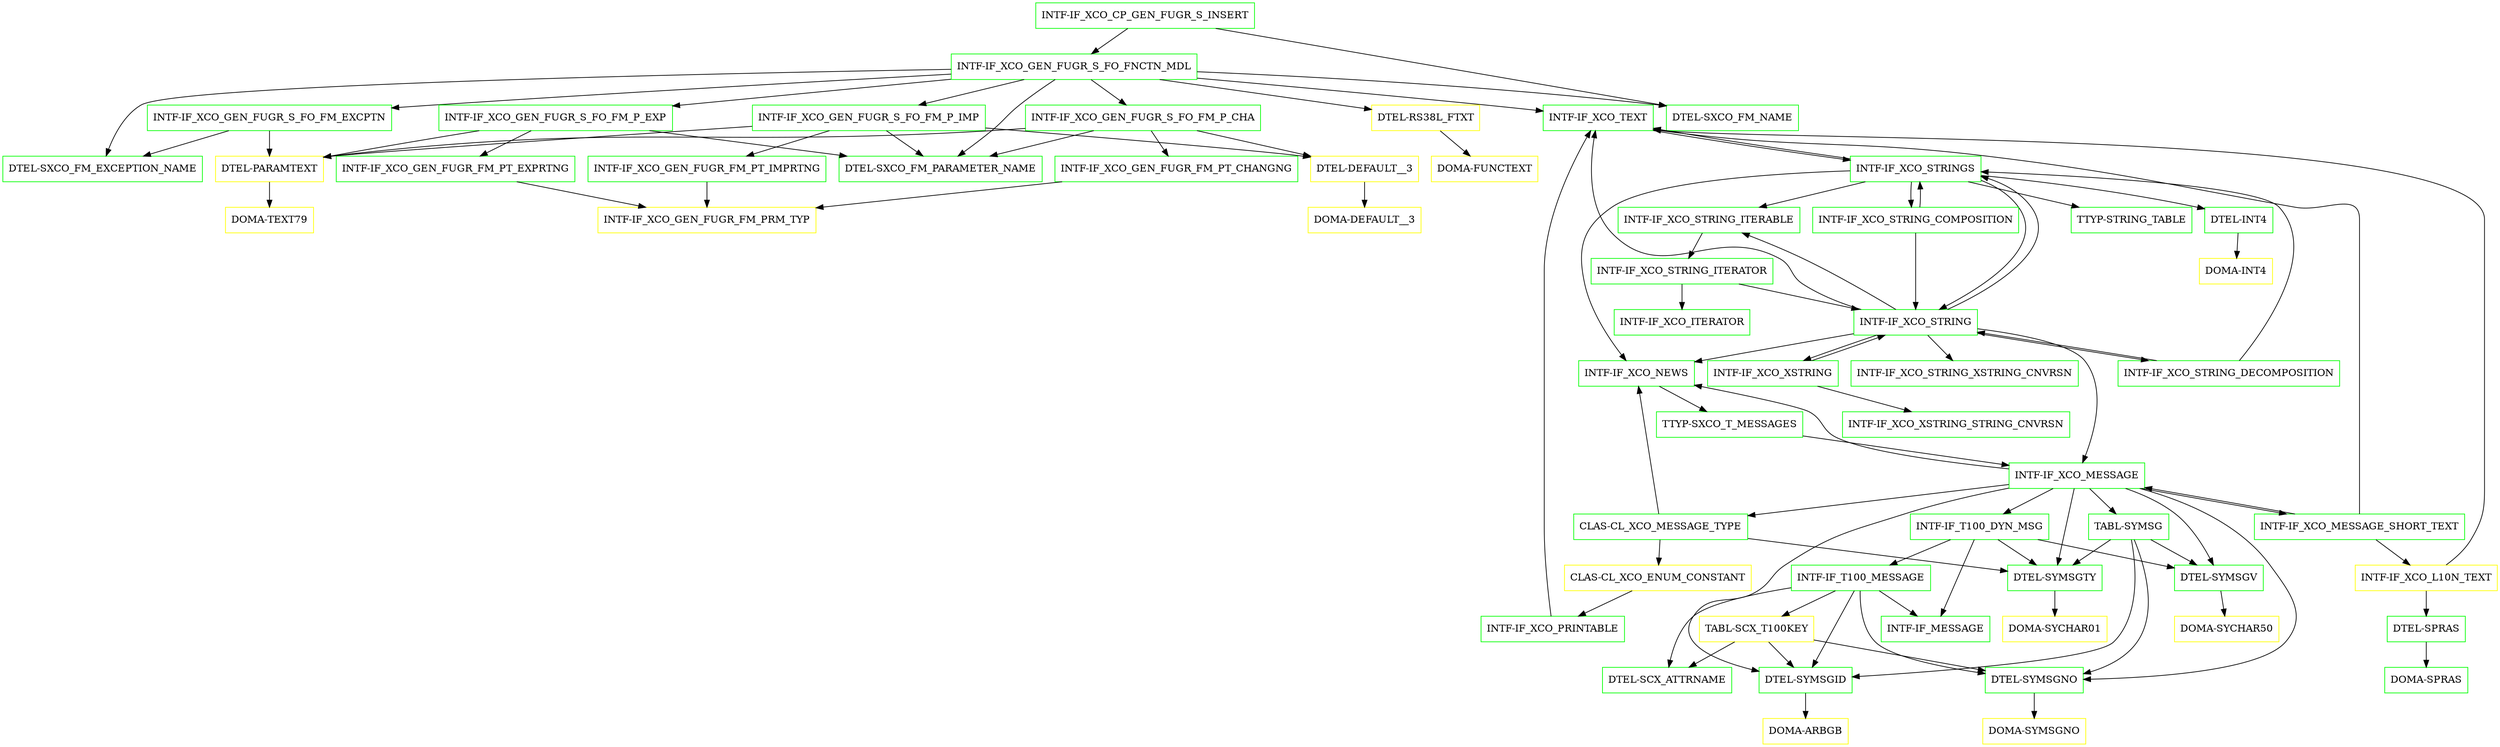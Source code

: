 digraph G {
  "INTF-IF_XCO_CP_GEN_FUGR_S_INSERT" [shape=box,color=green];
  "INTF-IF_XCO_GEN_FUGR_S_FO_FNCTN_MDL" [shape=box,color=green,URL="./INTF_IF_XCO_GEN_FUGR_S_FO_FNCTN_MDL.html"];
  "INTF-IF_XCO_TEXT" [shape=box,color=green,URL="./INTF_IF_XCO_TEXT.html"];
  "INTF-IF_XCO_STRINGS" [shape=box,color=green,URL="./INTF_IF_XCO_STRINGS.html"];
  "INTF-IF_XCO_STRING_ITERABLE" [shape=box,color=green,URL="./INTF_IF_XCO_STRING_ITERABLE.html"];
  "INTF-IF_XCO_STRING_ITERATOR" [shape=box,color=green,URL="./INTF_IF_XCO_STRING_ITERATOR.html"];
  "INTF-IF_XCO_ITERATOR" [shape=box,color=green,URL="./INTF_IF_XCO_ITERATOR.html"];
  "INTF-IF_XCO_STRING" [shape=box,color=green,URL="./INTF_IF_XCO_STRING.html"];
  "INTF-IF_XCO_NEWS" [shape=box,color=green,URL="./INTF_IF_XCO_NEWS.html"];
  "TTYP-SXCO_T_MESSAGES" [shape=box,color=green,URL="./TTYP_SXCO_T_MESSAGES.html"];
  "INTF-IF_XCO_MESSAGE" [shape=box,color=green,URL="./INTF_IF_XCO_MESSAGE.html"];
  "INTF-IF_T100_DYN_MSG" [shape=box,color=green,URL="./INTF_IF_T100_DYN_MSG.html"];
  "INTF-IF_T100_MESSAGE" [shape=box,color=green,URL="./INTF_IF_T100_MESSAGE.html"];
  "INTF-IF_MESSAGE" [shape=box,color=green,URL="./INTF_IF_MESSAGE.html"];
  "TABL-SCX_T100KEY" [shape=box,color=yellow,URL="./TABL_SCX_T100KEY.html"];
  "DTEL-SCX_ATTRNAME" [shape=box,color=green,URL="./DTEL_SCX_ATTRNAME.html"];
  "DTEL-SYMSGNO" [shape=box,color=green,URL="./DTEL_SYMSGNO.html"];
  "DOMA-SYMSGNO" [shape=box,color=yellow,URL="./DOMA_SYMSGNO.html"];
  "DTEL-SYMSGID" [shape=box,color=green,URL="./DTEL_SYMSGID.html"];
  "DOMA-ARBGB" [shape=box,color=yellow,URL="./DOMA_ARBGB.html"];
  "DTEL-SYMSGTY" [shape=box,color=green,URL="./DTEL_SYMSGTY.html"];
  "DOMA-SYCHAR01" [shape=box,color=yellow,URL="./DOMA_SYCHAR01.html"];
  "DTEL-SYMSGV" [shape=box,color=green,URL="./DTEL_SYMSGV.html"];
  "DOMA-SYCHAR50" [shape=box,color=yellow,URL="./DOMA_SYCHAR50.html"];
  "INTF-IF_XCO_MESSAGE_SHORT_TEXT" [shape=box,color=green,URL="./INTF_IF_XCO_MESSAGE_SHORT_TEXT.html"];
  "INTF-IF_XCO_L10N_TEXT" [shape=box,color=yellow,URL="./INTF_IF_XCO_L10N_TEXT.html"];
  "DTEL-SPRAS" [shape=box,color=green,URL="./DTEL_SPRAS.html"];
  "DOMA-SPRAS" [shape=box,color=green,URL="./DOMA_SPRAS.html"];
  "CLAS-CL_XCO_MESSAGE_TYPE" [shape=box,color=green,URL="./CLAS_CL_XCO_MESSAGE_TYPE.html"];
  "CLAS-CL_XCO_ENUM_CONSTANT" [shape=box,color=yellow,URL="./CLAS_CL_XCO_ENUM_CONSTANT.html"];
  "INTF-IF_XCO_PRINTABLE" [shape=box,color=green,URL="./INTF_IF_XCO_PRINTABLE.html"];
  "TABL-SYMSG" [shape=box,color=green,URL="./TABL_SYMSG.html"];
  "INTF-IF_XCO_XSTRING" [shape=box,color=green,URL="./INTF_IF_XCO_XSTRING.html"];
  "INTF-IF_XCO_XSTRING_STRING_CNVRSN" [shape=box,color=green,URL="./INTF_IF_XCO_XSTRING_STRING_CNVRSN.html"];
  "INTF-IF_XCO_STRING_XSTRING_CNVRSN" [shape=box,color=green,URL="./INTF_IF_XCO_STRING_XSTRING_CNVRSN.html"];
  "INTF-IF_XCO_STRING_DECOMPOSITION" [shape=box,color=green,URL="./INTF_IF_XCO_STRING_DECOMPOSITION.html"];
  "INTF-IF_XCO_STRING_COMPOSITION" [shape=box,color=green,URL="./INTF_IF_XCO_STRING_COMPOSITION.html"];
  "TTYP-STRING_TABLE" [shape=box,color=green,URL="./TTYP_STRING_TABLE.html"];
  "DTEL-INT4" [shape=box,color=green,URL="./DTEL_INT4.html"];
  "DOMA-INT4" [shape=box,color=yellow,URL="./DOMA_INT4.html"];
  "INTF-IF_XCO_GEN_FUGR_S_FO_FM_EXCPTN" [shape=box,color=green,URL="./INTF_IF_XCO_GEN_FUGR_S_FO_FM_EXCPTN.html"];
  "DTEL-SXCO_FM_EXCEPTION_NAME" [shape=box,color=green,URL="./DTEL_SXCO_FM_EXCEPTION_NAME.html"];
  "DTEL-PARAMTEXT" [shape=box,color=yellow,URL="./DTEL_PARAMTEXT.html"];
  "DOMA-TEXT79" [shape=box,color=yellow,URL="./DOMA_TEXT79.html"];
  "INTF-IF_XCO_GEN_FUGR_S_FO_FM_P_CHA" [shape=box,color=green,URL="./INTF_IF_XCO_GEN_FUGR_S_FO_FM_P_CHA.html"];
  "INTF-IF_XCO_GEN_FUGR_FM_PT_CHANGNG" [shape=box,color=green,URL="./INTF_IF_XCO_GEN_FUGR_FM_PT_CHANGNG.html"];
  "INTF-IF_XCO_GEN_FUGR_FM_PRM_TYP" [shape=box,color=yellow,URL="./INTF_IF_XCO_GEN_FUGR_FM_PRM_TYP.html"];
  "DTEL-SXCO_FM_PARAMETER_NAME" [shape=box,color=green,URL="./DTEL_SXCO_FM_PARAMETER_NAME.html"];
  "DTEL-DEFAULT__3" [shape=box,color=yellow,URL="./DTEL_DEFAULT__3.html"];
  "DOMA-DEFAULT__3" [shape=box,color=yellow,URL="./DOMA_DEFAULT__3.html"];
  "INTF-IF_XCO_GEN_FUGR_S_FO_FM_P_EXP" [shape=box,color=green,URL="./INTF_IF_XCO_GEN_FUGR_S_FO_FM_P_EXP.html"];
  "INTF-IF_XCO_GEN_FUGR_FM_PT_EXPRTNG" [shape=box,color=green,URL="./INTF_IF_XCO_GEN_FUGR_FM_PT_EXPRTNG.html"];
  "INTF-IF_XCO_GEN_FUGR_S_FO_FM_P_IMP" [shape=box,color=green,URL="./INTF_IF_XCO_GEN_FUGR_S_FO_FM_P_IMP.html"];
  "INTF-IF_XCO_GEN_FUGR_FM_PT_IMPRTNG" [shape=box,color=green,URL="./INTF_IF_XCO_GEN_FUGR_FM_PT_IMPRTNG.html"];
  "DTEL-SXCO_FM_NAME" [shape=box,color=green,URL="./DTEL_SXCO_FM_NAME.html"];
  "DTEL-RS38L_FTXT" [shape=box,color=yellow,URL="./DTEL_RS38L_FTXT.html"];
  "DOMA-FUNCTEXT" [shape=box,color=yellow,URL="./DOMA_FUNCTEXT.html"];
  "INTF-IF_XCO_CP_GEN_FUGR_S_INSERT" -> "DTEL-SXCO_FM_NAME";
  "INTF-IF_XCO_CP_GEN_FUGR_S_INSERT" -> "INTF-IF_XCO_GEN_FUGR_S_FO_FNCTN_MDL";
  "INTF-IF_XCO_GEN_FUGR_S_FO_FNCTN_MDL" -> "DTEL-RS38L_FTXT";
  "INTF-IF_XCO_GEN_FUGR_S_FO_FNCTN_MDL" -> "DTEL-SXCO_FM_NAME";
  "INTF-IF_XCO_GEN_FUGR_S_FO_FNCTN_MDL" -> "DTEL-SXCO_FM_PARAMETER_NAME";
  "INTF-IF_XCO_GEN_FUGR_S_FO_FNCTN_MDL" -> "DTEL-SXCO_FM_EXCEPTION_NAME";
  "INTF-IF_XCO_GEN_FUGR_S_FO_FNCTN_MDL" -> "INTF-IF_XCO_GEN_FUGR_S_FO_FM_P_IMP";
  "INTF-IF_XCO_GEN_FUGR_S_FO_FNCTN_MDL" -> "INTF-IF_XCO_GEN_FUGR_S_FO_FM_P_EXP";
  "INTF-IF_XCO_GEN_FUGR_S_FO_FNCTN_MDL" -> "INTF-IF_XCO_GEN_FUGR_S_FO_FM_P_CHA";
  "INTF-IF_XCO_GEN_FUGR_S_FO_FNCTN_MDL" -> "INTF-IF_XCO_GEN_FUGR_S_FO_FM_EXCPTN";
  "INTF-IF_XCO_GEN_FUGR_S_FO_FNCTN_MDL" -> "INTF-IF_XCO_TEXT";
  "INTF-IF_XCO_TEXT" -> "INTF-IF_XCO_STRINGS";
  "INTF-IF_XCO_STRINGS" -> "DTEL-INT4";
  "INTF-IF_XCO_STRINGS" -> "TTYP-STRING_TABLE";
  "INTF-IF_XCO_STRINGS" -> "INTF-IF_XCO_STRING";
  "INTF-IF_XCO_STRINGS" -> "INTF-IF_XCO_STRING_COMPOSITION";
  "INTF-IF_XCO_STRINGS" -> "INTF-IF_XCO_NEWS";
  "INTF-IF_XCO_STRINGS" -> "INTF-IF_XCO_TEXT";
  "INTF-IF_XCO_STRINGS" -> "INTF-IF_XCO_STRING_ITERABLE";
  "INTF-IF_XCO_STRING_ITERABLE" -> "INTF-IF_XCO_STRING_ITERATOR";
  "INTF-IF_XCO_STRING_ITERATOR" -> "INTF-IF_XCO_STRING";
  "INTF-IF_XCO_STRING_ITERATOR" -> "INTF-IF_XCO_ITERATOR";
  "INTF-IF_XCO_STRING" -> "INTF-IF_XCO_STRINGS";
  "INTF-IF_XCO_STRING" -> "INTF-IF_XCO_STRING_DECOMPOSITION";
  "INTF-IF_XCO_STRING" -> "INTF-IF_XCO_MESSAGE";
  "INTF-IF_XCO_STRING" -> "INTF-IF_XCO_STRING_XSTRING_CNVRSN";
  "INTF-IF_XCO_STRING" -> "INTF-IF_XCO_XSTRING";
  "INTF-IF_XCO_STRING" -> "INTF-IF_XCO_NEWS";
  "INTF-IF_XCO_STRING" -> "INTF-IF_XCO_TEXT";
  "INTF-IF_XCO_STRING" -> "INTF-IF_XCO_STRING_ITERABLE";
  "INTF-IF_XCO_NEWS" -> "TTYP-SXCO_T_MESSAGES";
  "TTYP-SXCO_T_MESSAGES" -> "INTF-IF_XCO_MESSAGE";
  "INTF-IF_XCO_MESSAGE" -> "TABL-SYMSG";
  "INTF-IF_XCO_MESSAGE" -> "DTEL-SYMSGTY";
  "INTF-IF_XCO_MESSAGE" -> "DTEL-SYMSGID";
  "INTF-IF_XCO_MESSAGE" -> "DTEL-SYMSGNO";
  "INTF-IF_XCO_MESSAGE" -> "DTEL-SYMSGV";
  "INTF-IF_XCO_MESSAGE" -> "CLAS-CL_XCO_MESSAGE_TYPE";
  "INTF-IF_XCO_MESSAGE" -> "INTF-IF_XCO_MESSAGE_SHORT_TEXT";
  "INTF-IF_XCO_MESSAGE" -> "INTF-IF_T100_DYN_MSG";
  "INTF-IF_XCO_MESSAGE" -> "INTF-IF_XCO_NEWS";
  "INTF-IF_T100_DYN_MSG" -> "DTEL-SYMSGV";
  "INTF-IF_T100_DYN_MSG" -> "DTEL-SYMSGTY";
  "INTF-IF_T100_DYN_MSG" -> "INTF-IF_MESSAGE";
  "INTF-IF_T100_DYN_MSG" -> "INTF-IF_T100_MESSAGE";
  "INTF-IF_T100_MESSAGE" -> "DTEL-SYMSGID";
  "INTF-IF_T100_MESSAGE" -> "DTEL-SYMSGNO";
  "INTF-IF_T100_MESSAGE" -> "DTEL-SCX_ATTRNAME";
  "INTF-IF_T100_MESSAGE" -> "TABL-SCX_T100KEY";
  "INTF-IF_T100_MESSAGE" -> "INTF-IF_MESSAGE";
  "TABL-SCX_T100KEY" -> "DTEL-SYMSGID";
  "TABL-SCX_T100KEY" -> "DTEL-SYMSGNO";
  "TABL-SCX_T100KEY" -> "DTEL-SCX_ATTRNAME";
  "DTEL-SYMSGNO" -> "DOMA-SYMSGNO";
  "DTEL-SYMSGID" -> "DOMA-ARBGB";
  "DTEL-SYMSGTY" -> "DOMA-SYCHAR01";
  "DTEL-SYMSGV" -> "DOMA-SYCHAR50";
  "INTF-IF_XCO_MESSAGE_SHORT_TEXT" -> "INTF-IF_XCO_MESSAGE";
  "INTF-IF_XCO_MESSAGE_SHORT_TEXT" -> "INTF-IF_XCO_TEXT";
  "INTF-IF_XCO_MESSAGE_SHORT_TEXT" -> "INTF-IF_XCO_L10N_TEXT";
  "INTF-IF_XCO_L10N_TEXT" -> "DTEL-SPRAS";
  "INTF-IF_XCO_L10N_TEXT" -> "INTF-IF_XCO_TEXT";
  "DTEL-SPRAS" -> "DOMA-SPRAS";
  "CLAS-CL_XCO_MESSAGE_TYPE" -> "DTEL-SYMSGTY";
  "CLAS-CL_XCO_MESSAGE_TYPE" -> "CLAS-CL_XCO_ENUM_CONSTANT";
  "CLAS-CL_XCO_MESSAGE_TYPE" -> "INTF-IF_XCO_NEWS";
  "CLAS-CL_XCO_ENUM_CONSTANT" -> "INTF-IF_XCO_PRINTABLE";
  "INTF-IF_XCO_PRINTABLE" -> "INTF-IF_XCO_TEXT";
  "TABL-SYMSG" -> "DTEL-SYMSGTY";
  "TABL-SYMSG" -> "DTEL-SYMSGID";
  "TABL-SYMSG" -> "DTEL-SYMSGNO";
  "TABL-SYMSG" -> "DTEL-SYMSGV";
  "INTF-IF_XCO_XSTRING" -> "INTF-IF_XCO_XSTRING_STRING_CNVRSN";
  "INTF-IF_XCO_XSTRING" -> "INTF-IF_XCO_STRING";
  "INTF-IF_XCO_STRING_DECOMPOSITION" -> "INTF-IF_XCO_STRING";
  "INTF-IF_XCO_STRING_DECOMPOSITION" -> "INTF-IF_XCO_STRINGS";
  "INTF-IF_XCO_STRING_COMPOSITION" -> "INTF-IF_XCO_STRINGS";
  "INTF-IF_XCO_STRING_COMPOSITION" -> "INTF-IF_XCO_STRING";
  "DTEL-INT4" -> "DOMA-INT4";
  "INTF-IF_XCO_GEN_FUGR_S_FO_FM_EXCPTN" -> "DTEL-PARAMTEXT";
  "INTF-IF_XCO_GEN_FUGR_S_FO_FM_EXCPTN" -> "DTEL-SXCO_FM_EXCEPTION_NAME";
  "DTEL-PARAMTEXT" -> "DOMA-TEXT79";
  "INTF-IF_XCO_GEN_FUGR_S_FO_FM_P_CHA" -> "DTEL-PARAMTEXT";
  "INTF-IF_XCO_GEN_FUGR_S_FO_FM_P_CHA" -> "DTEL-DEFAULT__3";
  "INTF-IF_XCO_GEN_FUGR_S_FO_FM_P_CHA" -> "DTEL-SXCO_FM_PARAMETER_NAME";
  "INTF-IF_XCO_GEN_FUGR_S_FO_FM_P_CHA" -> "INTF-IF_XCO_GEN_FUGR_FM_PT_CHANGNG";
  "INTF-IF_XCO_GEN_FUGR_FM_PT_CHANGNG" -> "INTF-IF_XCO_GEN_FUGR_FM_PRM_TYP";
  "DTEL-DEFAULT__3" -> "DOMA-DEFAULT__3";
  "INTF-IF_XCO_GEN_FUGR_S_FO_FM_P_EXP" -> "DTEL-PARAMTEXT";
  "INTF-IF_XCO_GEN_FUGR_S_FO_FM_P_EXP" -> "DTEL-SXCO_FM_PARAMETER_NAME";
  "INTF-IF_XCO_GEN_FUGR_S_FO_FM_P_EXP" -> "INTF-IF_XCO_GEN_FUGR_FM_PT_EXPRTNG";
  "INTF-IF_XCO_GEN_FUGR_FM_PT_EXPRTNG" -> "INTF-IF_XCO_GEN_FUGR_FM_PRM_TYP";
  "INTF-IF_XCO_GEN_FUGR_S_FO_FM_P_IMP" -> "DTEL-PARAMTEXT";
  "INTF-IF_XCO_GEN_FUGR_S_FO_FM_P_IMP" -> "DTEL-DEFAULT__3";
  "INTF-IF_XCO_GEN_FUGR_S_FO_FM_P_IMP" -> "DTEL-SXCO_FM_PARAMETER_NAME";
  "INTF-IF_XCO_GEN_FUGR_S_FO_FM_P_IMP" -> "INTF-IF_XCO_GEN_FUGR_FM_PT_IMPRTNG";
  "INTF-IF_XCO_GEN_FUGR_FM_PT_IMPRTNG" -> "INTF-IF_XCO_GEN_FUGR_FM_PRM_TYP";
  "DTEL-RS38L_FTXT" -> "DOMA-FUNCTEXT";
}
